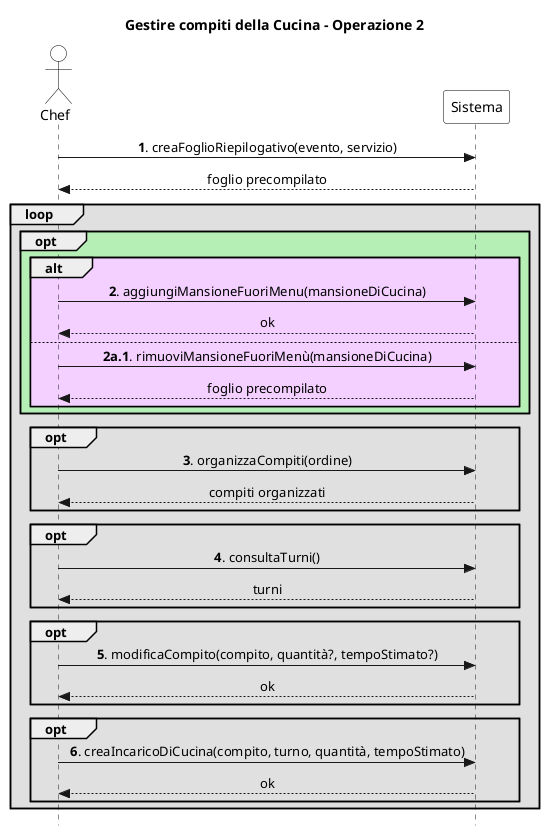 @startuml
skinparam Style strictuml
skinparam SequenceMessageAlign center

skinparam sequence {
    ActorBorderColor Black
    ActorBackgroundColor White
    ParticipantBorderColor Black
    ParticipantBackgroundColor White
}

actor Chef
participant Sistema

title Gestire compiti della Cucina - Operazione 2

Chef -> Sistema: **1**. creaFoglioRiepilogativo(evento, servizio)
return foglio precompilato

loop #e0e0e0
    opt #b6efb6
        alt #f3d0ff
            Chef -> Sistema: **2**. aggiungiMansioneFuoriMenu(mansioneDiCucina)
            return ok
        else
            Chef -> Sistema: **2a.1**. rimuoviMansioneFuoriMenù(mansioneDiCucina)
            return foglio precompilato
        end
    end

    opt #e0e0e0
        Chef -> Sistema: **3**. organizzaCompiti(ordine)
        return compiti organizzati
    end

    opt #e0e0e0
        Chef -> Sistema: **4**. consultaTurni()
        return turni
    end

    opt #e0e0e0
        Chef -> Sistema: **5**. modificaCompito(compito, quantità?, tempoStimato?)
        return ok
    end

    opt #e0e0e0
        Chef -> Sistema: **6**. creaIncaricoDiCucina(compito, turno, quantità, tempoStimato)
        return ok
    end

end


@enduml